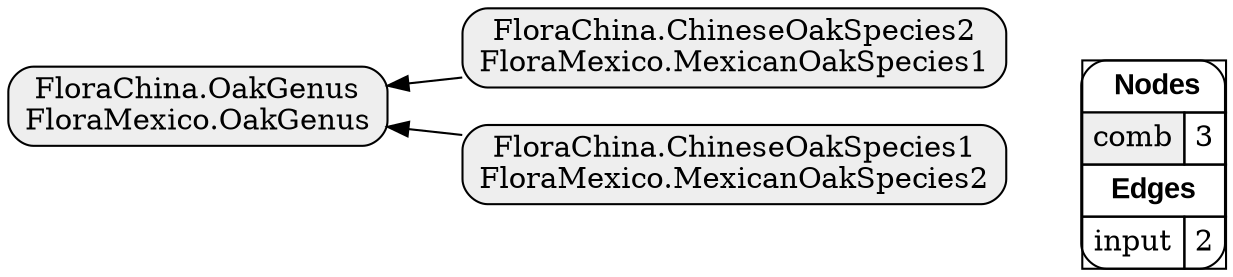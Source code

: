 digraph{
rankdir=RL
node[shape=box style="filled,rounded" fillcolor="#EEEEEE"] 
"FloraChina.ChineseOakSpecies2\nFloraMexico.MexicanOakSpecies1"
"FloraChina.OakGenus\nFloraMexico.OakGenus"
"FloraChina.ChineseOakSpecies1\nFloraMexico.MexicanOakSpecies2"
edge[arrowhead=normal style=solid color="#000000" constraint=true penwidth=1]
"FloraChina.ChineseOakSpecies1\nFloraMexico.MexicanOakSpecies2" -> "FloraChina.OakGenus\nFloraMexico.OakGenus"
"FloraChina.ChineseOakSpecies2\nFloraMexico.MexicanOakSpecies1" -> "FloraChina.OakGenus\nFloraMexico.OakGenus"
edge[arrowhead=normal style=dotted color="#000000" constraint=true penwidth=1]
node[shape=box] 
{rank=source Legend [fillcolor= white margin=0 label=< 
 <TABLE BORDER="0" CELLBORDER="1" CELLSPACING="0" CELLPADDING="4"> 
<TR> <TD COLSPAN="2"><font face="Arial Black"> Nodes</font></TD> </TR> 
<TR> 
 <TD bgcolor="#EEEEEE">comb</TD> 
 <TD>3</TD> 
 </TR> 
<TR> <TD COLSPAN="2"><font face = "Arial Black"> Edges </font></TD> </TR> 
<TR> 
 <TD><font color ="#000000">input</font></TD> 
 <TD>2</TD> 
 </TR> 
</TABLE> 
 >] } 
}
